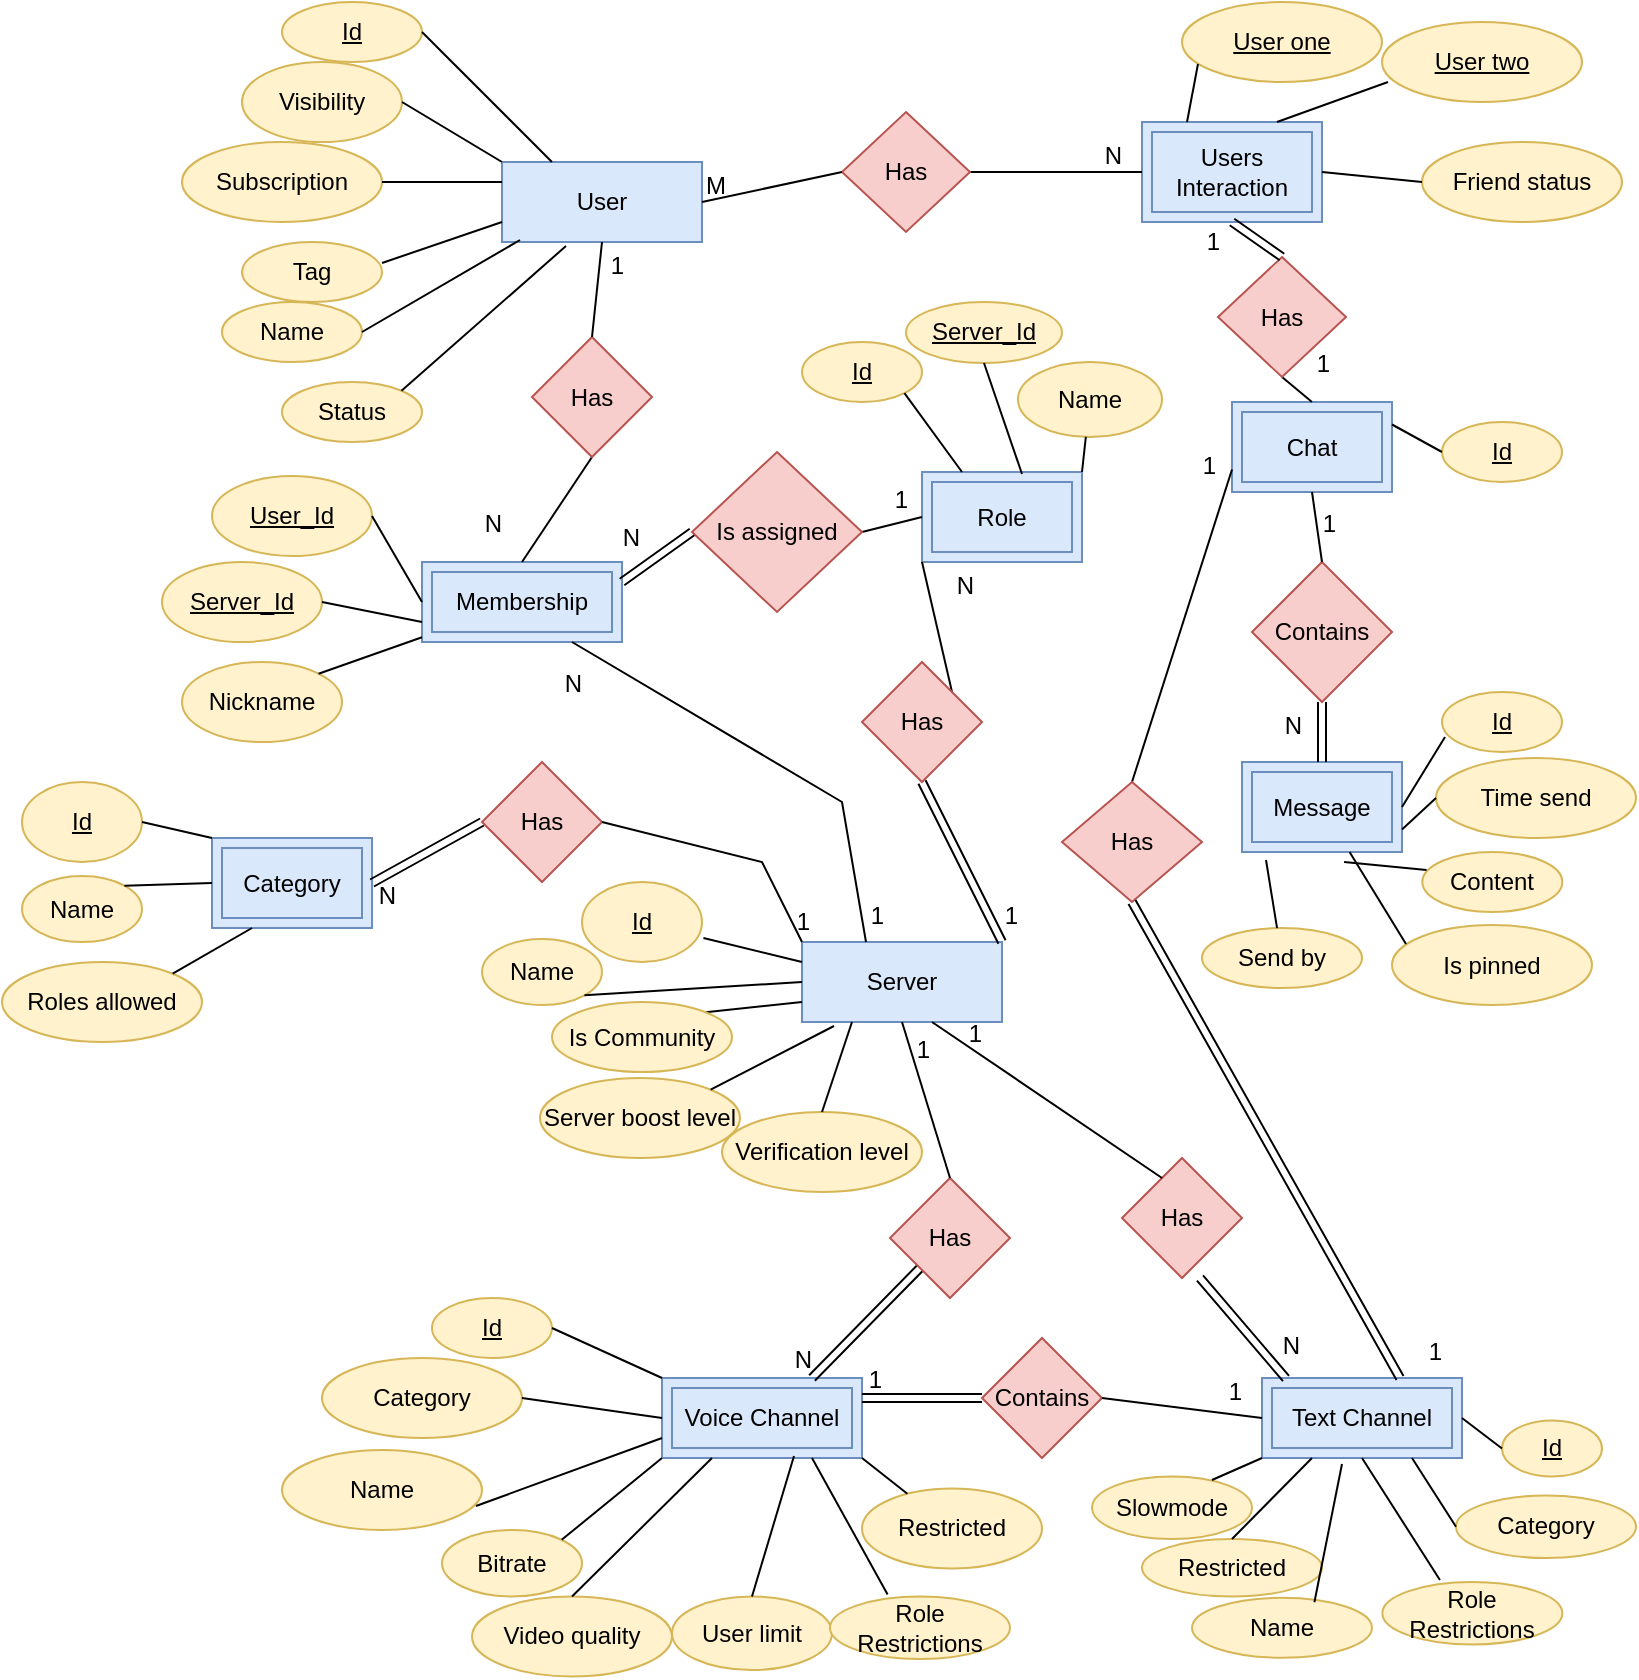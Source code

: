 <mxfile version="20.6.2" type="device"><diagram id="GyNwGuX5UA-WhQ-ZpzSa" name="Page-1"><mxGraphModel dx="1422" dy="780" grid="1" gridSize="10" guides="1" tooltips="1" connect="1" arrows="1" fold="1" page="1" pageScale="1" pageWidth="827" pageHeight="1169" math="0" shadow="0"><root><mxCell id="0"/><mxCell id="1" parent="0"/><mxCell id="eGQrQyvh_XzsNAb-di1n-1" value="User" style="whiteSpace=wrap;html=1;align=center;fillColor=#dae8fc;strokeColor=#6c8ebf;" parent="1" vertex="1"><mxGeometry x="260" y="90" width="100" height="40" as="geometry"/></mxCell><mxCell id="eGQrQyvh_XzsNAb-di1n-3" value="Voice Channel" style="shape=ext;margin=3;double=1;whiteSpace=wrap;html=1;align=center;fillColor=#dae8fc;strokeColor=#6c8ebf;" parent="1" vertex="1"><mxGeometry x="340" y="698" width="100" height="40" as="geometry"/></mxCell><mxCell id="eGQrQyvh_XzsNAb-di1n-4" value="Text Channel" style="shape=ext;margin=3;double=1;whiteSpace=wrap;html=1;align=center;fillColor=#dae8fc;strokeColor=#6c8ebf;" parent="1" vertex="1"><mxGeometry x="640" y="698" width="100" height="40" as="geometry"/></mxCell><mxCell id="eGQrQyvh_XzsNAb-di1n-6" value="Id" style="ellipse;whiteSpace=wrap;html=1;align=center;fontStyle=4;fillColor=#fff2cc;strokeColor=#d6b656;" parent="1" vertex="1"><mxGeometry x="150" y="10" width="70" height="30" as="geometry"/></mxCell><mxCell id="eGQrQyvh_XzsNAb-di1n-7" value="Id" style="ellipse;whiteSpace=wrap;html=1;align=center;fontStyle=4;fillColor=#fff2cc;strokeColor=#d6b656;" parent="1" vertex="1"><mxGeometry x="225" y="658" width="60" height="30" as="geometry"/></mxCell><mxCell id="eGQrQyvh_XzsNAb-di1n-9" value="Id" style="ellipse;whiteSpace=wrap;html=1;align=center;fontStyle=4;fillColor=#fff2cc;strokeColor=#d6b656;" parent="1" vertex="1"><mxGeometry x="760" y="719.25" width="50" height="28" as="geometry"/></mxCell><mxCell id="eGQrQyvh_XzsNAb-di1n-10" value="Name" style="ellipse;whiteSpace=wrap;html=1;align=center;fillColor=#fff2cc;strokeColor=#d6b656;" parent="1" vertex="1"><mxGeometry x="120" y="160" width="70" height="30" as="geometry"/></mxCell><mxCell id="eGQrQyvh_XzsNAb-di1n-13" value="Status" style="ellipse;whiteSpace=wrap;html=1;align=center;fillColor=#fff2cc;strokeColor=#d6b656;" parent="1" vertex="1"><mxGeometry x="150" y="200" width="70" height="30" as="geometry"/></mxCell><mxCell id="eGQrQyvh_XzsNAb-di1n-14" value="Visibility" style="ellipse;whiteSpace=wrap;html=1;align=center;fillColor=#fff2cc;strokeColor=#d6b656;" parent="1" vertex="1"><mxGeometry x="130" y="40" width="80" height="40" as="geometry"/></mxCell><mxCell id="eGQrQyvh_XzsNAb-di1n-19" value="Subscription" style="ellipse;whiteSpace=wrap;html=1;align=center;fillColor=#fff2cc;strokeColor=#d6b656;" parent="1" vertex="1"><mxGeometry x="100" y="80" width="100" height="40" as="geometry"/></mxCell><mxCell id="eGQrQyvh_XzsNAb-di1n-40" value="Friend status" style="ellipse;whiteSpace=wrap;html=1;align=center;fillColor=#fff2cc;strokeColor=#d6b656;" parent="1" vertex="1"><mxGeometry x="720" y="80" width="100" height="40" as="geometry"/></mxCell><mxCell id="eGQrQyvh_XzsNAb-di1n-43" value="Server" style="whiteSpace=wrap;html=1;align=center;fillColor=#dae8fc;strokeColor=#6c8ebf;" parent="1" vertex="1"><mxGeometry x="410" y="480" width="100" height="40" as="geometry"/></mxCell><mxCell id="eGQrQyvh_XzsNAb-di1n-70" value="Tag" style="ellipse;whiteSpace=wrap;html=1;align=center;fillColor=#fff2cc;strokeColor=#d6b656;" parent="1" vertex="1"><mxGeometry x="130" y="130" width="70" height="30" as="geometry"/></mxCell><mxCell id="kZC-xdeKJsq3V3XLj-CC-1" value="Users Interaction" style="shape=ext;margin=3;double=1;whiteSpace=wrap;html=1;align=center;fillColor=#dae8fc;strokeColor=#6c8ebf;" parent="1" vertex="1"><mxGeometry x="580" y="70" width="90" height="50" as="geometry"/></mxCell><mxCell id="kZC-xdeKJsq3V3XLj-CC-3" value="User one" style="ellipse;whiteSpace=wrap;html=1;align=center;fillColor=#fff2cc;strokeColor=#d6b656;fontStyle=4" parent="1" vertex="1"><mxGeometry x="600" y="10" width="100" height="40" as="geometry"/></mxCell><mxCell id="kZC-xdeKJsq3V3XLj-CC-4" value="User two" style="ellipse;whiteSpace=wrap;html=1;align=center;fillColor=#fff2cc;strokeColor=#d6b656;fontStyle=4" parent="1" vertex="1"><mxGeometry x="700" y="20" width="100" height="40" as="geometry"/></mxCell><mxCell id="kZC-xdeKJsq3V3XLj-CC-5" value="Chat" style="shape=ext;margin=3;double=1;whiteSpace=wrap;html=1;align=center;fillColor=#dae8fc;strokeColor=#6c8ebf;" parent="1" vertex="1"><mxGeometry x="625" y="210" width="80" height="45" as="geometry"/></mxCell><mxCell id="kZC-xdeKJsq3V3XLj-CC-6" value="Id" style="ellipse;whiteSpace=wrap;html=1;align=center;fillColor=#fff2cc;strokeColor=#d6b656;fontStyle=4;direction=west;" parent="1" vertex="1"><mxGeometry x="730" y="220" width="60" height="30" as="geometry"/></mxCell><mxCell id="kZC-xdeKJsq3V3XLj-CC-8" value="Message" style="shape=ext;margin=3;double=1;whiteSpace=wrap;html=1;align=center;fillColor=#dae8fc;strokeColor=#6c8ebf;" parent="1" vertex="1"><mxGeometry x="630" y="390" width="80" height="45" as="geometry"/></mxCell><mxCell id="kZC-xdeKJsq3V3XLj-CC-9" value="Id" style="ellipse;whiteSpace=wrap;html=1;align=center;fillColor=#fff2cc;strokeColor=#d6b656;fontStyle=4;direction=west;" parent="1" vertex="1"><mxGeometry x="730" y="355" width="60" height="30" as="geometry"/></mxCell><mxCell id="kZC-xdeKJsq3V3XLj-CC-10" value="Time send" style="ellipse;whiteSpace=wrap;html=1;align=center;fillColor=#fff2cc;strokeColor=#d6b656;" parent="1" vertex="1"><mxGeometry x="727" y="388" width="100" height="40" as="geometry"/></mxCell><mxCell id="kZC-xdeKJsq3V3XLj-CC-11" value="Send by" style="ellipse;whiteSpace=wrap;html=1;align=center;fillColor=#fff2cc;strokeColor=#d6b656;" parent="1" vertex="1"><mxGeometry x="610" y="473" width="80" height="30" as="geometry"/></mxCell><mxCell id="kZC-xdeKJsq3V3XLj-CC-12" value="Content" style="ellipse;whiteSpace=wrap;html=1;align=center;fillColor=#fff2cc;strokeColor=#d6b656;" parent="1" vertex="1"><mxGeometry x="720.17" y="435" width="70" height="30" as="geometry"/></mxCell><mxCell id="kZC-xdeKJsq3V3XLj-CC-14" value="" style="endArrow=none;html=1;rounded=0;exitX=0.5;exitY=1;exitDx=0;exitDy=0;entryX=0.5;entryY=0;entryDx=0;entryDy=0;startArrow=none;shape=link;" parent="1" source="kZC-xdeKJsq3V3XLj-CC-13" target="kZC-xdeKJsq3V3XLj-CC-8" edge="1"><mxGeometry relative="1" as="geometry"><mxPoint x="330" y="280" as="sourcePoint"/><mxPoint x="490" y="280" as="targetPoint"/></mxGeometry></mxCell><mxCell id="kZC-xdeKJsq3V3XLj-CC-15" value="N" style="resizable=0;html=1;align=right;verticalAlign=bottom;" parent="kZC-xdeKJsq3V3XLj-CC-14" connectable="0" vertex="1"><mxGeometry x="1" relative="1" as="geometry"><mxPoint x="-10" y="-10" as="offset"/></mxGeometry></mxCell><mxCell id="kZC-xdeKJsq3V3XLj-CC-16" value="" style="endArrow=none;html=1;rounded=0;exitX=0.5;exitY=1;exitDx=0;exitDy=0;entryX=0.5;entryY=0;entryDx=0;entryDy=0;startArrow=none;" parent="1" source="kZC-xdeKJsq3V3XLj-CC-24" target="kZC-xdeKJsq3V3XLj-CC-5" edge="1"><mxGeometry relative="1" as="geometry"><mxPoint x="390" y="240" as="sourcePoint"/><mxPoint x="550" y="240" as="targetPoint"/></mxGeometry></mxCell><mxCell id="kZC-xdeKJsq3V3XLj-CC-17" value="1" style="resizable=0;html=1;align=right;verticalAlign=bottom;" parent="kZC-xdeKJsq3V3XLj-CC-16" connectable="0" vertex="1"><mxGeometry x="1" relative="1" as="geometry"><mxPoint x="10" y="-10" as="offset"/></mxGeometry></mxCell><mxCell id="kZC-xdeKJsq3V3XLj-CC-18" value="1" style="resizable=0;html=1;align=right;verticalAlign=bottom;" parent="1" connectable="0" vertex="1"><mxGeometry x="677.999" y="279.997" as="geometry"/></mxCell><mxCell id="kZC-xdeKJsq3V3XLj-CC-19" value="1" style="resizable=0;html=1;align=right;verticalAlign=bottom;" parent="1" connectable="0" vertex="1"><mxGeometry x="700.169" y="220.337" as="geometry"><mxPoint x="-81" y="-82" as="offset"/></mxGeometry></mxCell><mxCell id="kZC-xdeKJsq3V3XLj-CC-20" value="" style="endArrow=none;html=1;rounded=0;exitX=0.08;exitY=0.775;exitDx=0;exitDy=0;exitPerimeter=0;entryX=0.25;entryY=0;entryDx=0;entryDy=0;" parent="1" source="kZC-xdeKJsq3V3XLj-CC-3" target="kZC-xdeKJsq3V3XLj-CC-1" edge="1"><mxGeometry relative="1" as="geometry"><mxPoint x="400" y="240" as="sourcePoint"/><mxPoint x="560" y="240" as="targetPoint"/></mxGeometry></mxCell><mxCell id="kZC-xdeKJsq3V3XLj-CC-21" value="" style="endArrow=none;html=1;rounded=0;entryX=1;entryY=0.5;entryDx=0;entryDy=0;exitX=1;exitY=0.25;exitDx=0;exitDy=0;" parent="1" source="kZC-xdeKJsq3V3XLj-CC-5" target="kZC-xdeKJsq3V3XLj-CC-6" edge="1"><mxGeometry relative="1" as="geometry"><mxPoint x="410" y="250" as="sourcePoint"/><mxPoint x="570" y="250" as="targetPoint"/></mxGeometry></mxCell><mxCell id="kZC-xdeKJsq3V3XLj-CC-22" value="" style="endArrow=none;html=1;rounded=0;entryX=0.03;entryY=0.75;entryDx=0;entryDy=0;entryPerimeter=0;exitX=0.75;exitY=0;exitDx=0;exitDy=0;" parent="1" source="kZC-xdeKJsq3V3XLj-CC-1" target="kZC-xdeKJsq3V3XLj-CC-4" edge="1"><mxGeometry relative="1" as="geometry"><mxPoint x="420" y="260" as="sourcePoint"/><mxPoint x="580" y="260" as="targetPoint"/></mxGeometry></mxCell><mxCell id="kZC-xdeKJsq3V3XLj-CC-23" value="" style="endArrow=none;html=1;rounded=0;entryX=0;entryY=0.5;entryDx=0;entryDy=0;exitX=1;exitY=0.5;exitDx=0;exitDy=0;" parent="1" source="kZC-xdeKJsq3V3XLj-CC-1" target="eGQrQyvh_XzsNAb-di1n-40" edge="1"><mxGeometry relative="1" as="geometry"><mxPoint x="430" y="270" as="sourcePoint"/><mxPoint x="590" y="270" as="targetPoint"/></mxGeometry></mxCell><mxCell id="kZC-xdeKJsq3V3XLj-CC-24" value="Has" style="shape=rhombus;perimeter=rhombusPerimeter;whiteSpace=wrap;html=1;align=center;fillColor=#f8cecc;strokeColor=#b85450;" parent="1" vertex="1"><mxGeometry x="618" y="137.5" width="64" height="60" as="geometry"/></mxCell><mxCell id="kZC-xdeKJsq3V3XLj-CC-25" value="" style="endArrow=none;html=1;rounded=0;exitX=0.5;exitY=1;exitDx=0;exitDy=0;entryX=0.5;entryY=0;entryDx=0;entryDy=0;shape=link;" parent="1" source="kZC-xdeKJsq3V3XLj-CC-1" target="kZC-xdeKJsq3V3XLj-CC-24" edge="1"><mxGeometry relative="1" as="geometry"><mxPoint x="625" y="120" as="sourcePoint"/><mxPoint x="665" y="215" as="targetPoint"/></mxGeometry></mxCell><mxCell id="kZC-xdeKJsq3V3XLj-CC-13" value="Contains" style="shape=rhombus;perimeter=rhombusPerimeter;whiteSpace=wrap;html=1;align=center;fillColor=#f8cecc;strokeColor=#b85450;" parent="1" vertex="1"><mxGeometry x="635" y="290" width="70" height="70" as="geometry"/></mxCell><mxCell id="kZC-xdeKJsq3V3XLj-CC-27" value="" style="endArrow=none;html=1;rounded=0;exitX=0.5;exitY=1;exitDx=0;exitDy=0;entryX=0.5;entryY=0;entryDx=0;entryDy=0;" parent="1" source="kZC-xdeKJsq3V3XLj-CC-5" target="kZC-xdeKJsq3V3XLj-CC-13" edge="1"><mxGeometry relative="1" as="geometry"><mxPoint x="665" y="260" as="sourcePoint"/><mxPoint x="670" y="390" as="targetPoint"/></mxGeometry></mxCell><mxCell id="kZC-xdeKJsq3V3XLj-CC-30" value="" style="endArrow=none;html=1;rounded=0;entryX=0.975;entryY=0.25;entryDx=0;entryDy=0;exitX=1;exitY=0.5;exitDx=0;exitDy=0;entryPerimeter=0;" parent="1" source="kZC-xdeKJsq3V3XLj-CC-8" target="kZC-xdeKJsq3V3XLj-CC-9" edge="1"><mxGeometry relative="1" as="geometry"><mxPoint x="680" y="105" as="sourcePoint"/><mxPoint x="730" y="110" as="targetPoint"/></mxGeometry></mxCell><mxCell id="kZC-xdeKJsq3V3XLj-CC-31" value="" style="endArrow=none;html=1;rounded=0;entryX=0;entryY=0.5;entryDx=0;entryDy=0;exitX=1;exitY=0.75;exitDx=0;exitDy=0;" parent="1" source="kZC-xdeKJsq3V3XLj-CC-8" target="kZC-xdeKJsq3V3XLj-CC-10" edge="1"><mxGeometry relative="1" as="geometry"><mxPoint x="720" y="422.5" as="sourcePoint"/><mxPoint x="750.96" y="417" as="targetPoint"/></mxGeometry></mxCell><mxCell id="kZC-xdeKJsq3V3XLj-CC-32" value="" style="endArrow=none;html=1;rounded=0;entryX=0.638;entryY=1.111;entryDx=0;entryDy=0;exitX=0.03;exitY=0.3;exitDx=0;exitDy=0;exitPerimeter=0;entryPerimeter=0;" parent="1" source="kZC-xdeKJsq3V3XLj-CC-12" target="kZC-xdeKJsq3V3XLj-CC-8" edge="1"><mxGeometry relative="1" as="geometry"><mxPoint x="730" y="432.5" as="sourcePoint"/><mxPoint x="760.96" y="427" as="targetPoint"/></mxGeometry></mxCell><mxCell id="kZC-xdeKJsq3V3XLj-CC-33" value="" style="endArrow=none;html=1;rounded=0;entryX=0.15;entryY=1.089;entryDx=0;entryDy=0;entryPerimeter=0;" parent="1" source="kZC-xdeKJsq3V3XLj-CC-11" target="kZC-xdeKJsq3V3XLj-CC-8" edge="1"><mxGeometry relative="1" as="geometry"><mxPoint x="740" y="442.5" as="sourcePoint"/><mxPoint x="770.96" y="437" as="targetPoint"/></mxGeometry></mxCell><mxCell id="kZC-xdeKJsq3V3XLj-CC-35" value="" style="endArrow=none;html=1;rounded=0;exitX=1;exitY=0.5;exitDx=0;exitDy=0;entryX=0;entryY=0.5;entryDx=0;entryDy=0;startArrow=none;" parent="1" source="kZC-xdeKJsq3V3XLj-CC-2" target="kZC-xdeKJsq3V3XLj-CC-1" edge="1"><mxGeometry relative="1" as="geometry"><mxPoint x="330" y="280" as="sourcePoint"/><mxPoint x="490" y="280" as="targetPoint"/></mxGeometry></mxCell><mxCell id="kZC-xdeKJsq3V3XLj-CC-37" value="N" style="resizable=0;html=1;align=right;verticalAlign=bottom;" parent="kZC-xdeKJsq3V3XLj-CC-35" connectable="0" vertex="1"><mxGeometry x="1" relative="1" as="geometry"><mxPoint x="-10" as="offset"/></mxGeometry></mxCell><mxCell id="kZC-xdeKJsq3V3XLj-CC-2" value="Has" style="shape=rhombus;perimeter=rhombusPerimeter;whiteSpace=wrap;html=1;align=center;fillColor=#f8cecc;strokeColor=#b85450;" parent="1" vertex="1"><mxGeometry x="430" y="65" width="64" height="60" as="geometry"/></mxCell><mxCell id="kZC-xdeKJsq3V3XLj-CC-38" value="" style="endArrow=none;html=1;rounded=0;exitX=1;exitY=0.5;exitDx=0;exitDy=0;entryX=0;entryY=0.5;entryDx=0;entryDy=0;" parent="1" source="eGQrQyvh_XzsNAb-di1n-1" target="kZC-xdeKJsq3V3XLj-CC-2" edge="1"><mxGeometry relative="1" as="geometry"><mxPoint x="360" y="110" as="sourcePoint"/><mxPoint x="580" y="95" as="targetPoint"/></mxGeometry></mxCell><mxCell id="kZC-xdeKJsq3V3XLj-CC-39" value="M" style="resizable=0;html=1;align=left;verticalAlign=bottom;" parent="kZC-xdeKJsq3V3XLj-CC-38" connectable="0" vertex="1"><mxGeometry x="-1" relative="1" as="geometry"/></mxCell><mxCell id="kZC-xdeKJsq3V3XLj-CC-42" value="" style="endArrow=none;html=1;rounded=0;entryX=0.25;entryY=0;entryDx=0;entryDy=0;exitX=1;exitY=0.5;exitDx=0;exitDy=0;" parent="1" source="eGQrQyvh_XzsNAb-di1n-6" target="eGQrQyvh_XzsNAb-di1n-1" edge="1"><mxGeometry relative="1" as="geometry"><mxPoint x="500" y="40" as="sourcePoint"/><mxPoint x="612.5" y="80" as="targetPoint"/></mxGeometry></mxCell><mxCell id="kZC-xdeKJsq3V3XLj-CC-43" value="" style="endArrow=none;html=1;rounded=0;entryX=0;entryY=0;entryDx=0;entryDy=0;exitX=1;exitY=0.5;exitDx=0;exitDy=0;" parent="1" source="eGQrQyvh_XzsNAb-di1n-14" target="eGQrQyvh_XzsNAb-di1n-1" edge="1"><mxGeometry relative="1" as="geometry"><mxPoint x="240" y="40" as="sourcePoint"/><mxPoint x="295" y="100" as="targetPoint"/></mxGeometry></mxCell><mxCell id="kZC-xdeKJsq3V3XLj-CC-44" value="" style="endArrow=none;html=1;rounded=0;exitX=1;exitY=0.5;exitDx=0;exitDy=0;" parent="1" source="eGQrQyvh_XzsNAb-di1n-19" edge="1"><mxGeometry relative="1" as="geometry"><mxPoint x="250" y="50" as="sourcePoint"/><mxPoint x="260" y="100" as="targetPoint"/></mxGeometry></mxCell><mxCell id="kZC-xdeKJsq3V3XLj-CC-45" value="" style="endArrow=none;html=1;rounded=0;entryX=0;entryY=0.75;entryDx=0;entryDy=0;exitX=1;exitY=0.35;exitDx=0;exitDy=0;exitPerimeter=0;" parent="1" source="eGQrQyvh_XzsNAb-di1n-70" target="eGQrQyvh_XzsNAb-di1n-1" edge="1"><mxGeometry relative="1" as="geometry"><mxPoint x="260" y="60" as="sourcePoint"/><mxPoint x="315" y="120" as="targetPoint"/></mxGeometry></mxCell><mxCell id="kZC-xdeKJsq3V3XLj-CC-46" value="" style="endArrow=none;html=1;rounded=0;entryX=0.09;entryY=0.975;entryDx=0;entryDy=0;exitX=1;exitY=0.5;exitDx=0;exitDy=0;entryPerimeter=0;" parent="1" source="eGQrQyvh_XzsNAb-di1n-10" target="eGQrQyvh_XzsNAb-di1n-1" edge="1"><mxGeometry relative="1" as="geometry"><mxPoint x="270" y="70" as="sourcePoint"/><mxPoint x="325" y="130" as="targetPoint"/></mxGeometry></mxCell><mxCell id="kZC-xdeKJsq3V3XLj-CC-47" value="" style="endArrow=none;html=1;rounded=0;entryX=0.32;entryY=1.05;entryDx=0;entryDy=0;exitX=1;exitY=0;exitDx=0;exitDy=0;entryPerimeter=0;" parent="1" source="eGQrQyvh_XzsNAb-di1n-13" target="eGQrQyvh_XzsNAb-di1n-1" edge="1"><mxGeometry relative="1" as="geometry"><mxPoint x="280" y="80" as="sourcePoint"/><mxPoint x="335" y="140" as="targetPoint"/></mxGeometry></mxCell><mxCell id="kZC-xdeKJsq3V3XLj-CC-48" value="" style="endArrow=none;html=1;rounded=0;entryX=0;entryY=0.75;entryDx=0;entryDy=0;exitX=0.5;exitY=0;exitDx=0;exitDy=0;startArrow=none;" parent="1" source="eGQrQyvh_XzsNAb-di1n-45" target="kZC-xdeKJsq3V3XLj-CC-5" edge="1"><mxGeometry relative="1" as="geometry"><mxPoint x="330" y="380" as="sourcePoint"/><mxPoint x="490" y="380" as="targetPoint"/></mxGeometry></mxCell><mxCell id="kZC-xdeKJsq3V3XLj-CC-49" value="1" style="resizable=0;html=1;align=right;verticalAlign=bottom;" parent="kZC-xdeKJsq3V3XLj-CC-48" connectable="0" vertex="1"><mxGeometry x="1" relative="1" as="geometry"><mxPoint x="-7" y="7" as="offset"/></mxGeometry></mxCell><mxCell id="kZC-xdeKJsq3V3XLj-CC-50" value="1" style="resizable=0;html=1;align=right;verticalAlign=bottom;" parent="1" connectable="0" vertex="1"><mxGeometry x="730.003" y="693.254" as="geometry"/></mxCell><mxCell id="eGQrQyvh_XzsNAb-di1n-45" value="Has" style="shape=rhombus;perimeter=rhombusPerimeter;whiteSpace=wrap;html=1;align=center;fillColor=#f8cecc;strokeColor=#b85450;" parent="1" vertex="1"><mxGeometry x="540" y="400" width="70" height="60" as="geometry"/></mxCell><mxCell id="kZC-xdeKJsq3V3XLj-CC-51" value="" style="endArrow=none;html=1;rounded=0;entryX=0.5;entryY=1;entryDx=0;entryDy=0;exitX=0.69;exitY=0;exitDx=0;exitDy=0;exitPerimeter=0;shape=link;" parent="1" source="eGQrQyvh_XzsNAb-di1n-4" target="eGQrQyvh_XzsNAb-di1n-45" edge="1"><mxGeometry relative="1" as="geometry"><mxPoint x="479" y="532.5" as="sourcePoint"/><mxPoint x="635" y="321.25" as="targetPoint"/></mxGeometry></mxCell><mxCell id="AZVR3_2g-crlFWsriZL0-2" value="" style="endArrow=none;html=1;rounded=0;exitX=0;exitY=1;exitDx=0;exitDy=0;entryX=0.75;entryY=0;entryDx=0;entryDy=0;startArrow=none;shape=link;" parent="1" source="eGQrQyvh_XzsNAb-di1n-44" target="eGQrQyvh_XzsNAb-di1n-3" edge="1"><mxGeometry relative="1" as="geometry"><mxPoint x="440" y="607" as="sourcePoint"/><mxPoint x="400" y="688" as="targetPoint"/></mxGeometry></mxCell><mxCell id="AZVR3_2g-crlFWsriZL0-3" value="N" style="resizable=0;html=1;align=right;verticalAlign=bottom;" parent="AZVR3_2g-crlFWsriZL0-2" connectable="0" vertex="1"><mxGeometry x="1" relative="1" as="geometry"/></mxCell><mxCell id="AZVR3_2g-crlFWsriZL0-5" value="" style="endArrow=none;html=1;rounded=0;exitX=0.65;exitY=1;exitDx=0;exitDy=0;exitPerimeter=0;entryX=0.12;entryY=0.006;entryDx=0;entryDy=0;startArrow=none;entryPerimeter=0;shape=link;" parent="1" source="AZVR3_2g-crlFWsriZL0-1" target="eGQrQyvh_XzsNAb-di1n-4" edge="1"><mxGeometry relative="1" as="geometry"><mxPoint x="520" y="628" as="sourcePoint"/><mxPoint x="639" y="698" as="targetPoint"/></mxGeometry></mxCell><mxCell id="AZVR3_2g-crlFWsriZL0-6" value="N" style="resizable=0;html=1;align=right;verticalAlign=bottom;" parent="AZVR3_2g-crlFWsriZL0-5" connectable="0" vertex="1"><mxGeometry x="1" relative="1" as="geometry"><mxPoint x="8" y="-8" as="offset"/></mxGeometry></mxCell><mxCell id="AZVR3_2g-crlFWsriZL0-1" value="Has" style="shape=rhombus;perimeter=rhombusPerimeter;whiteSpace=wrap;html=1;align=center;fillColor=#f8cecc;strokeColor=#b85450;" parent="1" vertex="1"><mxGeometry x="570" y="588" width="60" height="60" as="geometry"/></mxCell><mxCell id="AZVR3_2g-crlFWsriZL0-7" value="" style="endArrow=none;html=1;rounded=0;exitX=0.65;exitY=1;exitDx=0;exitDy=0;exitPerimeter=0;entryX=0.25;entryY=0;entryDx=0;entryDy=0;" parent="1" source="eGQrQyvh_XzsNAb-di1n-43" target="AZVR3_2g-crlFWsriZL0-1" edge="1"><mxGeometry relative="1" as="geometry"><mxPoint x="305" y="434.75" as="sourcePoint"/><mxPoint x="365" y="569.75" as="targetPoint"/></mxGeometry></mxCell><mxCell id="eGQrQyvh_XzsNAb-di1n-44" value="Has" style="shape=rhombus;perimeter=rhombusPerimeter;whiteSpace=wrap;html=1;align=center;fillColor=#f8cecc;strokeColor=#b85450;" parent="1" vertex="1"><mxGeometry x="454" y="598" width="60" height="60" as="geometry"/></mxCell><mxCell id="AZVR3_2g-crlFWsriZL0-9" value="" style="endArrow=none;html=1;rounded=0;exitX=0.5;exitY=1;exitDx=0;exitDy=0;entryX=0.5;entryY=0;entryDx=0;entryDy=0;" parent="1" source="eGQrQyvh_XzsNAb-di1n-43" target="eGQrQyvh_XzsNAb-di1n-44" edge="1"><mxGeometry relative="1" as="geometry"><mxPoint x="240" y="434.75" as="sourcePoint"/><mxPoint x="130" y="569.75" as="targetPoint"/></mxGeometry></mxCell><mxCell id="AZVR3_2g-crlFWsriZL0-11" value="1" style="resizable=0;html=1;align=right;verticalAlign=bottom;" parent="1" connectable="0" vertex="1"><mxGeometry x="500.004" y="534.997" as="geometry"/></mxCell><mxCell id="AZVR3_2g-crlFWsriZL0-12" value="1" style="resizable=0;html=1;align=right;verticalAlign=bottom;" parent="1" connectable="0" vertex="1"><mxGeometry x="474.004" y="542.997" as="geometry"/></mxCell><mxCell id="AZVR3_2g-crlFWsriZL0-25" value="Id" style="ellipse;whiteSpace=wrap;html=1;align=center;fillColor=#fff2cc;strokeColor=#d6b656;fontStyle=4;direction=west;" parent="1" vertex="1"><mxGeometry x="300" y="450" width="60" height="40" as="geometry"/></mxCell><mxCell id="AZVR3_2g-crlFWsriZL0-27" value="Name" style="ellipse;whiteSpace=wrap;html=1;align=center;fillColor=#fff2cc;strokeColor=#d6b656;" parent="1" vertex="1"><mxGeometry x="250" y="478.5" width="60" height="33" as="geometry"/></mxCell><mxCell id="AZVR3_2g-crlFWsriZL0-32" value="Server boost level" style="ellipse;whiteSpace=wrap;html=1;align=center;fillColor=#fff2cc;strokeColor=#d6b656;" parent="1" vertex="1"><mxGeometry x="279" y="548" width="100" height="40" as="geometry"/></mxCell><mxCell id="AZVR3_2g-crlFWsriZL0-33" value="Role" style="shape=ext;margin=3;double=1;whiteSpace=wrap;html=1;align=center;fillColor=#dae8fc;strokeColor=#6c8ebf;" parent="1" vertex="1"><mxGeometry x="470" y="245.0" width="80" height="45" as="geometry"/></mxCell><mxCell id="AZVR3_2g-crlFWsriZL0-34" value="Id" style="ellipse;whiteSpace=wrap;html=1;align=center;fillColor=#fff2cc;strokeColor=#d6b656;fontStyle=4;direction=west;" parent="1" vertex="1"><mxGeometry x="410" y="180" width="60" height="30" as="geometry"/></mxCell><mxCell id="AZVR3_2g-crlFWsriZL0-35" value="Server_Id" style="ellipse;whiteSpace=wrap;html=1;align=center;fillColor=#fff2cc;strokeColor=#d6b656;fontStyle=4" parent="1" vertex="1"><mxGeometry x="462" y="160" width="78" height="30.5" as="geometry"/></mxCell><mxCell id="AZVR3_2g-crlFWsriZL0-36" value="Name" style="ellipse;whiteSpace=wrap;html=1;align=center;fillColor=#fff2cc;strokeColor=#d6b656;" parent="1" vertex="1"><mxGeometry x="518" y="190" width="72" height="37.5" as="geometry"/></mxCell><mxCell id="AZVR3_2g-crlFWsriZL0-39" value="" style="endArrow=none;html=1;rounded=0;exitX=1;exitY=0;exitDx=0;exitDy=0;entryX=0;entryY=1;entryDx=0;entryDy=0;startArrow=none;" parent="1" source="AZVR3_2g-crlFWsriZL0-44" target="AZVR3_2g-crlFWsriZL0-33" edge="1"><mxGeometry relative="1" as="geometry"><mxPoint x="282" y="330.09" as="sourcePoint"/><mxPoint x="307" y="399.75" as="targetPoint"/></mxGeometry></mxCell><mxCell id="AZVR3_2g-crlFWsriZL0-40" value="N" style="resizable=0;html=1;align=right;verticalAlign=bottom;" parent="AZVR3_2g-crlFWsriZL0-39" connectable="0" vertex="1"><mxGeometry x="1" relative="1" as="geometry"><mxPoint x="26" y="20" as="offset"/></mxGeometry></mxCell><mxCell id="AZVR3_2g-crlFWsriZL0-41" value="" style="endArrow=none;html=1;rounded=0;entryX=0;entryY=0;entryDx=0;entryDy=0;exitX=0.25;exitY=0;exitDx=0;exitDy=0;" parent="1" source="AZVR3_2g-crlFWsriZL0-33" target="AZVR3_2g-crlFWsriZL0-34" edge="1"><mxGeometry relative="1" as="geometry"><mxPoint x="225.355" y="225.858" as="sourcePoint"/><mxPoint x="302" y="142" as="targetPoint"/></mxGeometry></mxCell><mxCell id="AZVR3_2g-crlFWsriZL0-42" value="" style="endArrow=none;html=1;rounded=0;entryX=0.5;entryY=1;entryDx=0;entryDy=0;exitX=0.625;exitY=0.022;exitDx=0;exitDy=0;exitPerimeter=0;" parent="1" source="AZVR3_2g-crlFWsriZL0-33" target="AZVR3_2g-crlFWsriZL0-35" edge="1"><mxGeometry relative="1" as="geometry"><mxPoint x="235.355" y="235.858" as="sourcePoint"/><mxPoint x="312" y="152" as="targetPoint"/></mxGeometry></mxCell><mxCell id="AZVR3_2g-crlFWsriZL0-43" value="" style="endArrow=none;html=1;rounded=0;exitX=1;exitY=0;exitDx=0;exitDy=0;" parent="1" source="AZVR3_2g-crlFWsriZL0-33" target="AZVR3_2g-crlFWsriZL0-36" edge="1"><mxGeometry relative="1" as="geometry"><mxPoint x="245.355" y="245.858" as="sourcePoint"/><mxPoint x="322" y="162" as="targetPoint"/></mxGeometry></mxCell><mxCell id="AZVR3_2g-crlFWsriZL0-44" value="Has" style="shape=rhombus;perimeter=rhombusPerimeter;whiteSpace=wrap;html=1;align=center;fillColor=#f8cecc;strokeColor=#b85450;" parent="1" vertex="1"><mxGeometry x="440" y="340" width="60" height="60" as="geometry"/></mxCell><mxCell id="AZVR3_2g-crlFWsriZL0-46" value="" style="endArrow=none;html=1;rounded=0;exitX=1;exitY=0;exitDx=0;exitDy=0;entryX=0.5;entryY=1;entryDx=0;entryDy=0;startArrow=none;shape=link;" parent="1" source="eGQrQyvh_XzsNAb-di1n-43" target="AZVR3_2g-crlFWsriZL0-44" edge="1"><mxGeometry relative="1" as="geometry"><mxPoint x="360" y="389.75" as="sourcePoint"/><mxPoint x="400" y="295" as="targetPoint"/></mxGeometry></mxCell><mxCell id="AZVR3_2g-crlFWsriZL0-49" value="Membership" style="shape=ext;margin=3;double=1;whiteSpace=wrap;html=1;align=center;fillColor=#dae8fc;strokeColor=#6c8ebf;" parent="1" vertex="1"><mxGeometry x="220" y="290" width="100" height="40" as="geometry"/></mxCell><mxCell id="AZVR3_2g-crlFWsriZL0-52" value="" style="endArrow=none;html=1;rounded=0;exitX=0.5;exitY=1;exitDx=0;exitDy=0;entryX=0.5;entryY=0;entryDx=0;entryDy=0;startArrow=none;" parent="1" source="AZVR3_2g-crlFWsriZL0-69" target="AZVR3_2g-crlFWsriZL0-49" edge="1"><mxGeometry relative="1" as="geometry"><mxPoint x="235" y="250" as="sourcePoint"/><mxPoint x="395" y="250" as="targetPoint"/></mxGeometry></mxCell><mxCell id="AZVR3_2g-crlFWsriZL0-53" value="N" style="resizable=0;html=1;align=right;verticalAlign=bottom;" parent="AZVR3_2g-crlFWsriZL0-52" connectable="0" vertex="1"><mxGeometry x="1" relative="1" as="geometry"><mxPoint x="-10" y="-10" as="offset"/></mxGeometry></mxCell><mxCell id="AZVR3_2g-crlFWsriZL0-54" value="1" style="resizable=0;html=1;align=right;verticalAlign=bottom;" parent="1" connectable="0" vertex="1"><mxGeometry x="321.005" y="150.502" as="geometry"/></mxCell><mxCell id="AZVR3_2g-crlFWsriZL0-57" value="" style="endArrow=none;html=1;rounded=0;entryX=0.75;entryY=1;entryDx=0;entryDy=0;exitX=0.32;exitY=0;exitDx=0;exitDy=0;exitPerimeter=0;" parent="1" source="eGQrQyvh_XzsNAb-di1n-43" target="AZVR3_2g-crlFWsriZL0-49" edge="1"><mxGeometry relative="1" as="geometry"><mxPoint x="290" y="420" as="sourcePoint"/><mxPoint x="450" y="420" as="targetPoint"/><Array as="points"><mxPoint x="430" y="410"/></Array></mxGeometry></mxCell><mxCell id="AZVR3_2g-crlFWsriZL0-58" value="N" style="resizable=0;html=1;align=right;verticalAlign=bottom;" parent="AZVR3_2g-crlFWsriZL0-57" connectable="0" vertex="1"><mxGeometry x="1" relative="1" as="geometry"><mxPoint x="6" y="30" as="offset"/></mxGeometry></mxCell><mxCell id="AZVR3_2g-crlFWsriZL0-59" value="1" style="resizable=0;html=1;align=right;verticalAlign=bottom;" parent="1" connectable="0" vertex="1"><mxGeometry x="451.005" y="475.002" as="geometry"/></mxCell><mxCell id="AZVR3_2g-crlFWsriZL0-60" value="User_Id" style="ellipse;whiteSpace=wrap;html=1;align=center;fillColor=#fff2cc;strokeColor=#d6b656;fontStyle=4;direction=west;" parent="1" vertex="1"><mxGeometry x="115" y="247" width="80" height="40" as="geometry"/></mxCell><mxCell id="AZVR3_2g-crlFWsriZL0-61" value="Server_Id" style="ellipse;whiteSpace=wrap;html=1;align=center;fillColor=#fff2cc;strokeColor=#d6b656;fontStyle=4;direction=west;" parent="1" vertex="1"><mxGeometry x="90" y="290" width="80" height="40" as="geometry"/></mxCell><mxCell id="AZVR3_2g-crlFWsriZL0-62" value="" style="endArrow=none;html=1;rounded=0;entryX=0;entryY=0.5;entryDx=0;entryDy=0;exitX=0;exitY=0.5;exitDx=0;exitDy=0;" parent="1" source="AZVR3_2g-crlFWsriZL0-49" target="AZVR3_2g-crlFWsriZL0-60" edge="1"><mxGeometry relative="1" as="geometry"><mxPoint x="290" y="330" as="sourcePoint"/><mxPoint x="450" y="330" as="targetPoint"/></mxGeometry></mxCell><mxCell id="AZVR3_2g-crlFWsriZL0-65" value="" style="endArrow=none;html=1;rounded=0;exitX=0;exitY=0.5;exitDx=0;exitDy=0;entryX=0;entryY=0.75;entryDx=0;entryDy=0;" parent="1" source="AZVR3_2g-crlFWsriZL0-61" target="AZVR3_2g-crlFWsriZL0-49" edge="1"><mxGeometry relative="1" as="geometry"><mxPoint x="290" y="330" as="sourcePoint"/><mxPoint x="450" y="330" as="targetPoint"/></mxGeometry></mxCell><mxCell id="AZVR3_2g-crlFWsriZL0-66" value="" style="endArrow=none;html=1;rounded=0;entryX=0;entryY=0.5;entryDx=0;entryDy=0;exitX=1;exitY=0.5;exitDx=0;exitDy=0;startArrow=none;" parent="1" source="AZVR3_2g-crlFWsriZL0-72" target="AZVR3_2g-crlFWsriZL0-33" edge="1"><mxGeometry relative="1" as="geometry"><mxPoint x="290" y="330" as="sourcePoint"/><mxPoint x="450" y="330" as="targetPoint"/></mxGeometry></mxCell><mxCell id="AZVR3_2g-crlFWsriZL0-67" value="1" style="resizable=0;html=1;align=right;verticalAlign=bottom;" parent="AZVR3_2g-crlFWsriZL0-66" connectable="0" vertex="1"><mxGeometry x="1" relative="1" as="geometry"><mxPoint x="-7" as="offset"/></mxGeometry></mxCell><mxCell id="AZVR3_2g-crlFWsriZL0-69" value="Has" style="shape=rhombus;perimeter=rhombusPerimeter;whiteSpace=wrap;html=1;align=center;fillColor=#f8cecc;strokeColor=#b85450;" parent="1" vertex="1"><mxGeometry x="275" y="177.5" width="60" height="60" as="geometry"/></mxCell><mxCell id="AZVR3_2g-crlFWsriZL0-70" value="" style="endArrow=none;html=1;rounded=0;exitX=0.5;exitY=1;exitDx=0;exitDy=0;entryX=0.5;entryY=0;entryDx=0;entryDy=0;" parent="1" source="eGQrQyvh_XzsNAb-di1n-1" target="AZVR3_2g-crlFWsriZL0-69" edge="1"><mxGeometry relative="1" as="geometry"><mxPoint x="310" y="130" as="sourcePoint"/><mxPoint x="295" y="290" as="targetPoint"/></mxGeometry></mxCell><mxCell id="AZVR3_2g-crlFWsriZL0-72" value="Is assigned" style="shape=rhombus;perimeter=rhombusPerimeter;whiteSpace=wrap;html=1;align=center;fillColor=#f8cecc;strokeColor=#b85450;" parent="1" vertex="1"><mxGeometry x="355" y="235" width="85" height="80" as="geometry"/></mxCell><mxCell id="AZVR3_2g-crlFWsriZL0-75" value="" style="endArrow=none;html=1;rounded=0;entryX=0;entryY=0.5;entryDx=0;entryDy=0;exitX=1;exitY=1;exitDx=0;exitDy=0;" parent="1" source="AZVR3_2g-crlFWsriZL0-27" target="eGQrQyvh_XzsNAb-di1n-43" edge="1"><mxGeometry relative="1" as="geometry"><mxPoint x="100" y="412" as="sourcePoint"/><mxPoint x="260" y="412" as="targetPoint"/></mxGeometry></mxCell><mxCell id="AZVR3_2g-crlFWsriZL0-76" value="" style="endArrow=none;html=1;rounded=0;entryX=0;entryY=0.25;entryDx=0;entryDy=0;exitX=-0.012;exitY=0.3;exitDx=0;exitDy=0;exitPerimeter=0;" parent="1" source="AZVR3_2g-crlFWsriZL0-25" target="eGQrQyvh_XzsNAb-di1n-43" edge="1"><mxGeometry relative="1" as="geometry"><mxPoint x="110" y="422" as="sourcePoint"/><mxPoint x="270" y="422" as="targetPoint"/></mxGeometry></mxCell><mxCell id="AZVR3_2g-crlFWsriZL0-80" value="" style="endArrow=none;html=1;rounded=0;entryX=0.16;entryY=1.05;entryDx=0;entryDy=0;exitX=1;exitY=0;exitDx=0;exitDy=0;entryPerimeter=0;" parent="1" source="AZVR3_2g-crlFWsriZL0-32" target="eGQrQyvh_XzsNAb-di1n-43" edge="1"><mxGeometry relative="1" as="geometry"><mxPoint x="140" y="452" as="sourcePoint"/><mxPoint x="300" y="452" as="targetPoint"/></mxGeometry></mxCell><mxCell id="AZVR3_2g-crlFWsriZL0-81" value="Verification level" style="ellipse;whiteSpace=wrap;html=1;align=center;fillColor=#fff2cc;strokeColor=#d6b656;" parent="1" vertex="1"><mxGeometry x="370" y="565" width="100" height="40" as="geometry"/></mxCell><mxCell id="AZVR3_2g-crlFWsriZL0-83" value="" style="endArrow=none;html=1;rounded=0;entryX=0;entryY=0.75;entryDx=0;entryDy=0;exitX=1;exitY=0;exitDx=0;exitDy=0;startArrow=none;" parent="1" source="AZVR3_2g-crlFWsriZL0-31" target="eGQrQyvh_XzsNAb-di1n-43" edge="1"><mxGeometry relative="1" as="geometry"><mxPoint x="230" y="560" as="sourcePoint"/><mxPoint x="420" y="520" as="targetPoint"/></mxGeometry></mxCell><mxCell id="AZVR3_2g-crlFWsriZL0-85" value="Category" style="ellipse;whiteSpace=wrap;html=1;align=center;fillColor=#fff2cc;strokeColor=#d6b656;" parent="1" vertex="1"><mxGeometry x="170" y="688" width="100" height="40" as="geometry"/></mxCell><mxCell id="AZVR3_2g-crlFWsriZL0-86" value="Bitrate" style="ellipse;whiteSpace=wrap;html=1;align=center;fillColor=#fff2cc;strokeColor=#d6b656;" parent="1" vertex="1"><mxGeometry x="230" y="774" width="70" height="33.25" as="geometry"/></mxCell><mxCell id="AZVR3_2g-crlFWsriZL0-87" value="Video quality" style="ellipse;whiteSpace=wrap;html=1;align=center;fillColor=#fff2cc;strokeColor=#d6b656;" parent="1" vertex="1"><mxGeometry x="245" y="807.25" width="100" height="40" as="geometry"/></mxCell><mxCell id="AZVR3_2g-crlFWsriZL0-88" value="User limit" style="ellipse;whiteSpace=wrap;html=1;align=center;fillColor=#fff2cc;strokeColor=#d6b656;" parent="1" vertex="1"><mxGeometry x="345" y="807.25" width="80" height="36.75" as="geometry"/></mxCell><mxCell id="AZVR3_2g-crlFWsriZL0-89" value="Slowmode" style="ellipse;whiteSpace=wrap;html=1;align=center;fillColor=#fff2cc;strokeColor=#d6b656;" parent="1" vertex="1"><mxGeometry x="555" y="747.25" width="80" height="31.25" as="geometry"/></mxCell><mxCell id="AZVR3_2g-crlFWsriZL0-31" value="Is Community" style="ellipse;whiteSpace=wrap;html=1;align=center;fillColor=#fff2cc;strokeColor=#d6b656;" parent="1" vertex="1"><mxGeometry x="285" y="510" width="90" height="35" as="geometry"/></mxCell><mxCell id="AZVR3_2g-crlFWsriZL0-91" value="" style="endArrow=none;html=1;rounded=0;exitX=0.5;exitY=0;exitDx=0;exitDy=0;entryX=0.25;entryY=1;entryDx=0;entryDy=0;" parent="1" source="AZVR3_2g-crlFWsriZL0-81" target="eGQrQyvh_XzsNAb-di1n-43" edge="1"><mxGeometry relative="1" as="geometry"><mxPoint x="245.355" y="575.858" as="sourcePoint"/><mxPoint x="446" y="520" as="targetPoint"/></mxGeometry></mxCell><mxCell id="AZVR3_2g-crlFWsriZL0-92" value="Category" style="ellipse;whiteSpace=wrap;html=1;align=center;fillColor=#fff2cc;strokeColor=#d6b656;" parent="1" vertex="1"><mxGeometry x="737" y="756.75" width="90" height="31.25" as="geometry"/></mxCell><mxCell id="AZVR3_2g-crlFWsriZL0-93" value="Restricted" style="ellipse;whiteSpace=wrap;html=1;align=center;fillColor=#fff2cc;strokeColor=#d6b656;" parent="1" vertex="1"><mxGeometry x="580" y="778.5" width="90" height="28.75" as="geometry"/></mxCell><mxCell id="AZVR3_2g-crlFWsriZL0-94" value="Restricted" style="ellipse;whiteSpace=wrap;html=1;align=center;fillColor=#fff2cc;strokeColor=#d6b656;" parent="1" vertex="1"><mxGeometry x="440" y="753.25" width="90" height="40" as="geometry"/></mxCell><mxCell id="AZVR3_2g-crlFWsriZL0-95" value="" style="endArrow=none;html=1;rounded=0;entryX=0;entryY=0.5;entryDx=0;entryDy=0;exitX=0.75;exitY=1;exitDx=0;exitDy=0;" parent="1" source="eGQrQyvh_XzsNAb-di1n-4" target="AZVR3_2g-crlFWsriZL0-92" edge="1"><mxGeometry relative="1" as="geometry"><mxPoint x="465" y="849" as="sourcePoint"/><mxPoint x="625" y="849" as="targetPoint"/></mxGeometry></mxCell><mxCell id="AZVR3_2g-crlFWsriZL0-96" value="" style="endArrow=none;html=1;rounded=0;entryX=0;entryY=0.5;entryDx=0;entryDy=0;exitX=1;exitY=0.5;exitDx=0;exitDy=0;" parent="1" source="eGQrQyvh_XzsNAb-di1n-4" target="eGQrQyvh_XzsNAb-di1n-9" edge="1"><mxGeometry relative="1" as="geometry"><mxPoint x="475" y="859" as="sourcePoint"/><mxPoint x="635" y="859" as="targetPoint"/></mxGeometry></mxCell><mxCell id="AZVR3_2g-crlFWsriZL0-98" value="" style="endArrow=none;html=1;rounded=0;entryX=0;entryY=1;entryDx=0;entryDy=0;exitX=0.75;exitY=0.056;exitDx=0;exitDy=0;exitPerimeter=0;" parent="1" source="AZVR3_2g-crlFWsriZL0-89" target="eGQrQyvh_XzsNAb-di1n-4" edge="1"><mxGeometry relative="1" as="geometry"><mxPoint x="485" y="869" as="sourcePoint"/><mxPoint x="645" y="869" as="targetPoint"/></mxGeometry></mxCell><mxCell id="AZVR3_2g-crlFWsriZL0-99" value="" style="endArrow=none;html=1;rounded=0;entryX=0.25;entryY=1;entryDx=0;entryDy=0;exitX=0.5;exitY=0;exitDx=0;exitDy=0;" parent="1" source="AZVR3_2g-crlFWsriZL0-93" target="eGQrQyvh_XzsNAb-di1n-4" edge="1"><mxGeometry relative="1" as="geometry"><mxPoint x="495" y="879" as="sourcePoint"/><mxPoint x="655" y="879" as="targetPoint"/></mxGeometry></mxCell><mxCell id="AZVR3_2g-crlFWsriZL0-100" value="" style="endArrow=none;html=1;rounded=0;exitX=1;exitY=0.5;exitDx=0;exitDy=0;entryX=0;entryY=0;entryDx=0;entryDy=0;" parent="1" source="eGQrQyvh_XzsNAb-di1n-7" target="eGQrQyvh_XzsNAb-di1n-3" edge="1"><mxGeometry relative="1" as="geometry"><mxPoint x="505" y="889" as="sourcePoint"/><mxPoint x="665" y="889" as="targetPoint"/></mxGeometry></mxCell><mxCell id="AZVR3_2g-crlFWsriZL0-101" value="" style="endArrow=none;html=1;rounded=0;exitX=1;exitY=0.5;exitDx=0;exitDy=0;entryX=0;entryY=0.5;entryDx=0;entryDy=0;" parent="1" source="AZVR3_2g-crlFWsriZL0-85" target="eGQrQyvh_XzsNAb-di1n-3" edge="1"><mxGeometry relative="1" as="geometry"><mxPoint x="515" y="899" as="sourcePoint"/><mxPoint x="675" y="899" as="targetPoint"/></mxGeometry></mxCell><mxCell id="AZVR3_2g-crlFWsriZL0-102" value="" style="endArrow=none;html=1;rounded=0;exitX=1;exitY=1;exitDx=0;exitDy=0;" parent="1" source="eGQrQyvh_XzsNAb-di1n-3" target="AZVR3_2g-crlFWsriZL0-94" edge="1"><mxGeometry relative="1" as="geometry"><mxPoint x="525" y="909" as="sourcePoint"/><mxPoint x="685" y="909" as="targetPoint"/></mxGeometry></mxCell><mxCell id="AZVR3_2g-crlFWsriZL0-103" value="" style="endArrow=none;html=1;rounded=0;exitX=0.5;exitY=0;exitDx=0;exitDy=0;entryX=0.66;entryY=0.975;entryDx=0;entryDy=0;entryPerimeter=0;" parent="1" source="AZVR3_2g-crlFWsriZL0-88" target="eGQrQyvh_XzsNAb-di1n-3" edge="1"><mxGeometry relative="1" as="geometry"><mxPoint x="535" y="919" as="sourcePoint"/><mxPoint x="695" y="919" as="targetPoint"/></mxGeometry></mxCell><mxCell id="AZVR3_2g-crlFWsriZL0-104" value="" style="endArrow=none;html=1;rounded=0;exitX=0.5;exitY=0;exitDx=0;exitDy=0;entryX=0.25;entryY=1;entryDx=0;entryDy=0;" parent="1" source="AZVR3_2g-crlFWsriZL0-87" target="eGQrQyvh_XzsNAb-di1n-3" edge="1"><mxGeometry relative="1" as="geometry"><mxPoint x="545" y="929" as="sourcePoint"/><mxPoint x="705" y="929" as="targetPoint"/></mxGeometry></mxCell><mxCell id="AZVR3_2g-crlFWsriZL0-105" value="" style="endArrow=none;html=1;rounded=0;exitX=1;exitY=0;exitDx=0;exitDy=0;entryX=0;entryY=1;entryDx=0;entryDy=0;" parent="1" source="AZVR3_2g-crlFWsriZL0-86" target="eGQrQyvh_XzsNAb-di1n-3" edge="1"><mxGeometry relative="1" as="geometry"><mxPoint x="555" y="939" as="sourcePoint"/><mxPoint x="715" y="939" as="targetPoint"/></mxGeometry></mxCell><mxCell id="AZVR3_2g-crlFWsriZL0-106" value="N" style="resizable=0;html=1;align=right;verticalAlign=bottom;" parent="1" connectable="0" vertex="1"><mxGeometry x="329.004" y="286.999" as="geometry"/></mxCell><mxCell id="AZVR3_2g-crlFWsriZL0-107" value="" style="shape=link;html=1;rounded=0;exitX=1;exitY=0.25;exitDx=0;exitDy=0;entryX=0;entryY=0.5;entryDx=0;entryDy=0;" parent="1" source="AZVR3_2g-crlFWsriZL0-49" target="AZVR3_2g-crlFWsriZL0-72" edge="1"><mxGeometry relative="1" as="geometry"><mxPoint x="309" y="340" as="sourcePoint"/><mxPoint x="469" y="340" as="targetPoint"/></mxGeometry></mxCell><mxCell id="AZVR3_2g-crlFWsriZL0-109" value="" style="shape=link;html=1;rounded=0;exitX=1;exitY=0.25;exitDx=0;exitDy=0;entryX=0;entryY=0.5;entryDx=0;entryDy=0;" parent="1" source="eGQrQyvh_XzsNAb-di1n-3" target="AZVR3_2g-crlFWsriZL0-110" edge="1"><mxGeometry relative="1" as="geometry"><mxPoint x="452.5" y="738.25" as="sourcePoint"/><mxPoint x="487.5" y="713.25" as="targetPoint"/></mxGeometry></mxCell><mxCell id="AZVR3_2g-crlFWsriZL0-110" value="Contains" style="shape=rhombus;perimeter=rhombusPerimeter;whiteSpace=wrap;html=1;align=center;fillColor=#f8cecc;strokeColor=#b85450;" parent="1" vertex="1"><mxGeometry x="500" y="678" width="60" height="60" as="geometry"/></mxCell><mxCell id="AZVR3_2g-crlFWsriZL0-111" value="" style="endArrow=none;html=1;rounded=0;exitX=1;exitY=0.5;exitDx=0;exitDy=0;entryX=0;entryY=0.5;entryDx=0;entryDy=0;" parent="1" source="AZVR3_2g-crlFWsriZL0-110" target="eGQrQyvh_XzsNAb-di1n-4" edge="1"><mxGeometry relative="1" as="geometry"><mxPoint x="485" y="530" as="sourcePoint"/><mxPoint x="600" y="608" as="targetPoint"/></mxGeometry></mxCell><mxCell id="AZVR3_2g-crlFWsriZL0-112" value="1" style="resizable=0;html=1;align=right;verticalAlign=bottom;" parent="1" connectable="0" vertex="1"><mxGeometry x="450.004" y="707.997" as="geometry"/></mxCell><mxCell id="AZVR3_2g-crlFWsriZL0-113" value="1" style="resizable=0;html=1;align=right;verticalAlign=bottom;" parent="1" connectable="0" vertex="1"><mxGeometry x="630.004" y="713.247" as="geometry"/></mxCell><mxCell id="AZVR3_2g-crlFWsriZL0-114" value="1" style="resizable=0;html=1;align=right;verticalAlign=bottom;" parent="1" connectable="0" vertex="1"><mxGeometry x="518.004" y="475.001" as="geometry"/></mxCell><mxCell id="AZVR3_2g-crlFWsriZL0-115" value="Category" style="shape=ext;margin=3;double=1;whiteSpace=wrap;html=1;align=center;fillColor=#dae8fc;strokeColor=#6c8ebf;" parent="1" vertex="1"><mxGeometry x="115" y="428" width="80" height="45" as="geometry"/></mxCell><mxCell id="AZVR3_2g-crlFWsriZL0-116" value="Id" style="ellipse;whiteSpace=wrap;html=1;align=center;fillColor=#fff2cc;strokeColor=#d6b656;fontStyle=4;direction=west;" parent="1" vertex="1"><mxGeometry x="20" y="400" width="60" height="40" as="geometry"/></mxCell><mxCell id="AZVR3_2g-crlFWsriZL0-117" value="Name" style="ellipse;whiteSpace=wrap;html=1;align=center;fillColor=#fff2cc;strokeColor=#d6b656;" parent="1" vertex="1"><mxGeometry x="20" y="447" width="60" height="33" as="geometry"/></mxCell><mxCell id="AZVR3_2g-crlFWsriZL0-118" value="Roles allowed" style="ellipse;whiteSpace=wrap;html=1;align=center;fillColor=#fff2cc;strokeColor=#d6b656;" parent="1" vertex="1"><mxGeometry x="10" y="490" width="100" height="40" as="geometry"/></mxCell><mxCell id="AZVR3_2g-crlFWsriZL0-120" value="Role Restrictions" style="ellipse;whiteSpace=wrap;html=1;align=center;fillColor=#fff2cc;strokeColor=#d6b656;" parent="1" vertex="1"><mxGeometry x="700.17" y="800" width="90" height="31.25" as="geometry"/></mxCell><mxCell id="AZVR3_2g-crlFWsriZL0-121" value="" style="endArrow=none;html=1;rounded=0;entryX=0.32;entryY=-0.032;entryDx=0;entryDy=0;exitX=0.5;exitY=1;exitDx=0;exitDy=0;entryPerimeter=0;" parent="1" source="eGQrQyvh_XzsNAb-di1n-4" target="AZVR3_2g-crlFWsriZL0-120" edge="1"><mxGeometry relative="1" as="geometry"><mxPoint x="725" y="748" as="sourcePoint"/><mxPoint x="747" y="782.375" as="targetPoint"/></mxGeometry></mxCell><mxCell id="AZVR3_2g-crlFWsriZL0-123" value="Role Restrictions" style="ellipse;whiteSpace=wrap;html=1;align=center;fillColor=#fff2cc;strokeColor=#d6b656;" parent="1" vertex="1"><mxGeometry x="424.0" y="807.25" width="90" height="31.25" as="geometry"/></mxCell><mxCell id="AZVR3_2g-crlFWsriZL0-124" value="" style="endArrow=none;html=1;rounded=0;entryX=0.32;entryY=-0.032;entryDx=0;entryDy=0;exitX=0.75;exitY=1;exitDx=0;exitDy=0;entryPerimeter=0;" parent="1" source="eGQrQyvh_XzsNAb-di1n-3" target="AZVR3_2g-crlFWsriZL0-123" edge="1"><mxGeometry relative="1" as="geometry"><mxPoint x="409.83" y="769" as="sourcePoint"/><mxPoint x="466.83" y="813.375" as="targetPoint"/></mxGeometry></mxCell><mxCell id="AZVR3_2g-crlFWsriZL0-125" value="" style="endArrow=none;html=1;rounded=0;entryX=0;entryY=0.5;entryDx=0;entryDy=0;exitX=0;exitY=0;exitDx=0;exitDy=0;" parent="1" source="AZVR3_2g-crlFWsriZL0-115" target="AZVR3_2g-crlFWsriZL0-116" edge="1"><mxGeometry relative="1" as="geometry"><mxPoint x="223.5" y="719.25" as="sourcePoint"/><mxPoint x="76.5" y="569.25" as="targetPoint"/></mxGeometry></mxCell><mxCell id="AZVR3_2g-crlFWsriZL0-127" value="" style="endArrow=none;html=1;rounded=0;entryX=1;entryY=0;entryDx=0;entryDy=0;exitX=0;exitY=0.5;exitDx=0;exitDy=0;" parent="1" source="AZVR3_2g-crlFWsriZL0-115" target="AZVR3_2g-crlFWsriZL0-117" edge="1"><mxGeometry relative="1" as="geometry"><mxPoint x="125" y="438" as="sourcePoint"/><mxPoint x="90" y="430" as="targetPoint"/></mxGeometry></mxCell><mxCell id="AZVR3_2g-crlFWsriZL0-128" value="" style="endArrow=none;html=1;rounded=0;entryX=1;entryY=0;entryDx=0;entryDy=0;exitX=0.25;exitY=1;exitDx=0;exitDy=0;" parent="1" source="AZVR3_2g-crlFWsriZL0-115" target="AZVR3_2g-crlFWsriZL0-118" edge="1"><mxGeometry relative="1" as="geometry"><mxPoint x="120" y="470" as="sourcePoint"/><mxPoint x="81.537" y="462.014" as="targetPoint"/></mxGeometry></mxCell><mxCell id="AZVR3_2g-crlFWsriZL0-129" value="" style="endArrow=none;html=1;rounded=0;entryX=1;entryY=0.5;entryDx=0;entryDy=0;exitX=0;exitY=0.5;exitDx=0;exitDy=0;startArrow=none;shape=link;" parent="1" source="AZVR3_2g-crlFWsriZL0-131" target="AZVR3_2g-crlFWsriZL0-115" edge="1"><mxGeometry relative="1" as="geometry"><mxPoint x="402.5" y="515" as="sourcePoint"/><mxPoint x="255.5" y="365" as="targetPoint"/></mxGeometry></mxCell><mxCell id="AZVR3_2g-crlFWsriZL0-130" value="N" style="resizable=0;html=1;align=right;verticalAlign=bottom;" parent="AZVR3_2g-crlFWsriZL0-129" connectable="0" vertex="1"><mxGeometry x="1" relative="1" as="geometry"><mxPoint x="13" y="15" as="offset"/></mxGeometry></mxCell><mxCell id="AZVR3_2g-crlFWsriZL0-131" value="Has" style="shape=rhombus;perimeter=rhombusPerimeter;whiteSpace=wrap;html=1;align=center;fillColor=#f8cecc;strokeColor=#b85450;" parent="1" vertex="1"><mxGeometry x="250" y="390" width="60" height="60" as="geometry"/></mxCell><mxCell id="AZVR3_2g-crlFWsriZL0-132" value="" style="endArrow=none;html=1;rounded=0;entryX=1;entryY=0.5;entryDx=0;entryDy=0;exitX=0;exitY=0;exitDx=0;exitDy=0;" parent="1" source="eGQrQyvh_XzsNAb-di1n-43" target="AZVR3_2g-crlFWsriZL0-131" edge="1"><mxGeometry relative="1" as="geometry"><mxPoint x="410" y="500" as="sourcePoint"/><mxPoint x="195" y="450.5" as="targetPoint"/><Array as="points"><mxPoint x="390" y="440"/></Array></mxGeometry></mxCell><mxCell id="AZVR3_2g-crlFWsriZL0-136" value="1" style="resizable=0;html=1;align=right;verticalAlign=bottom;" parent="1" connectable="0" vertex="1"><mxGeometry x="414.005" y="478.502" as="geometry"/></mxCell><mxCell id="AZVR3_2g-crlFWsriZL0-137" value="Name" style="ellipse;whiteSpace=wrap;html=1;align=center;fillColor=#fff2cc;strokeColor=#d6b656;" parent="1" vertex="1"><mxGeometry x="150" y="734" width="100" height="40" as="geometry"/></mxCell><mxCell id="AZVR3_2g-crlFWsriZL0-138" value="Name" style="ellipse;whiteSpace=wrap;html=1;align=center;fillColor=#fff2cc;strokeColor=#d6b656;" parent="1" vertex="1"><mxGeometry x="605" y="807.88" width="90" height="30" as="geometry"/></mxCell><mxCell id="AZVR3_2g-crlFWsriZL0-139" value="" style="endArrow=none;html=1;rounded=0;exitX=0.97;exitY=0.7;exitDx=0;exitDy=0;entryX=0;entryY=0.75;entryDx=0;entryDy=0;exitPerimeter=0;" parent="1" source="AZVR3_2g-crlFWsriZL0-137" target="eGQrQyvh_XzsNAb-di1n-3" edge="1"><mxGeometry relative="1" as="geometry"><mxPoint x="300.218" y="789.097" as="sourcePoint"/><mxPoint x="350" y="748" as="targetPoint"/></mxGeometry></mxCell><mxCell id="AZVR3_2g-crlFWsriZL0-140" value="" style="endArrow=none;html=1;rounded=0;exitX=0.68;exitY=0.075;exitDx=0;exitDy=0;entryX=0.4;entryY=1.075;entryDx=0;entryDy=0;entryPerimeter=0;exitPerimeter=0;" parent="1" source="AZVR3_2g-crlFWsriZL0-138" target="eGQrQyvh_XzsNAb-di1n-4" edge="1"><mxGeometry relative="1" as="geometry"><mxPoint x="310.218" y="799.097" as="sourcePoint"/><mxPoint x="360" y="758" as="targetPoint"/></mxGeometry></mxCell><mxCell id="AZVR3_2g-crlFWsriZL0-141" value="Is pinned" style="ellipse;whiteSpace=wrap;html=1;align=center;fillColor=#fff2cc;strokeColor=#d6b656;" parent="1" vertex="1"><mxGeometry x="705" y="471.5" width="100" height="40" as="geometry"/></mxCell><mxCell id="AZVR3_2g-crlFWsriZL0-142" value="" style="endArrow=none;html=1;rounded=0;exitX=0.07;exitY=0.238;exitDx=0;exitDy=0;exitPerimeter=0;" parent="1" source="AZVR3_2g-crlFWsriZL0-141" target="kZC-xdeKJsq3V3XLj-CC-8" edge="1"><mxGeometry relative="1" as="geometry"><mxPoint x="657.505" y="483.029" as="sourcePoint"/><mxPoint x="652" y="449.005" as="targetPoint"/></mxGeometry></mxCell><mxCell id="Sxrs6AFXrKBtr7vc6uGr-1" value="Nickname" style="ellipse;whiteSpace=wrap;html=1;align=center;fillColor=#fff2cc;strokeColor=#d6b656;fontStyle=0;direction=west;" vertex="1" parent="1"><mxGeometry x="100" y="340" width="80" height="40" as="geometry"/></mxCell><mxCell id="Sxrs6AFXrKBtr7vc6uGr-3" value="" style="endArrow=none;html=1;rounded=0;exitX=0;exitY=1;exitDx=0;exitDy=0;" edge="1" parent="1" source="Sxrs6AFXrKBtr7vc6uGr-1" target="AZVR3_2g-crlFWsriZL0-49"><mxGeometry relative="1" as="geometry"><mxPoint x="180" y="320" as="sourcePoint"/><mxPoint x="230" y="330" as="targetPoint"/></mxGeometry></mxCell></root></mxGraphModel></diagram></mxfile>
